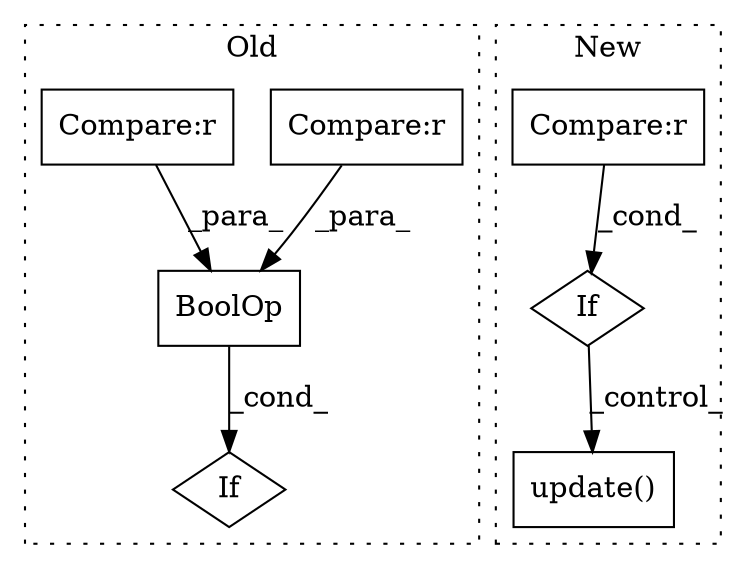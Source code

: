 digraph G {
subgraph cluster0 {
1 [label="BoolOp" a="72" s="3731" l="48" shape="box"];
3 [label="Compare:r" a="40" s="3731" l="16" shape="box"];
4 [label="If" a="96" s="3728" l="3" shape="diamond"];
5 [label="Compare:r" a="40" s="3752" l="27" shape="box"];
label = "Old";
style="dotted";
}
subgraph cluster1 {
2 [label="update()" a="75" s="4042" l="34" shape="box"];
6 [label="If" a="96" s="3656" l="3" shape="diamond"];
7 [label="Compare:r" a="40" s="3659" l="19" shape="box"];
label = "New";
style="dotted";
}
1 -> 4 [label="_cond_"];
3 -> 1 [label="_para_"];
5 -> 1 [label="_para_"];
6 -> 2 [label="_control_"];
7 -> 6 [label="_cond_"];
}